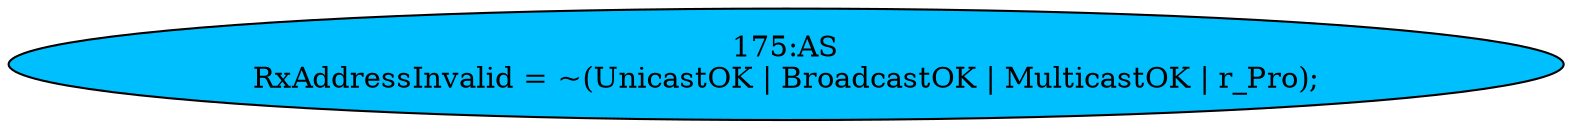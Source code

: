 strict digraph "" {
	node [label="\N"];
	"175:AS"	 [ast="<pyverilog.vparser.ast.Assign object at 0x7f2c21be9b50>",
		def_var="['RxAddressInvalid']",
		fillcolor=deepskyblue,
		label="175:AS
RxAddressInvalid = ~(UnicastOK | BroadcastOK | MulticastOK | r_Pro);",
		statements="[]",
		style=filled,
		typ=Assign,
		use_var="['UnicastOK', 'BroadcastOK', 'MulticastOK', 'r_Pro']"];
}
